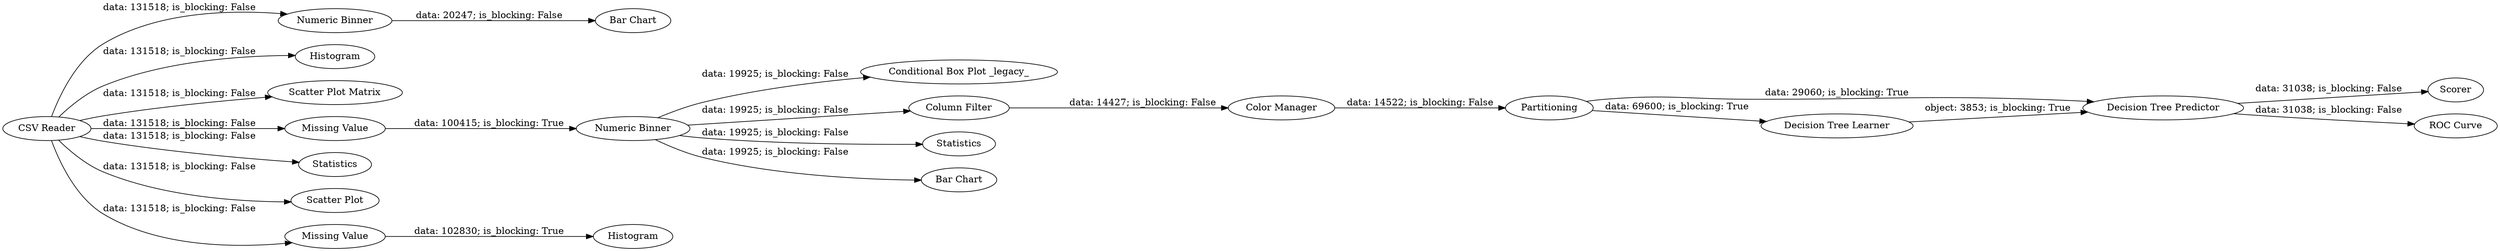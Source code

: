digraph {
	"-288594085771049870_7" [label="Numeric Binner"]
	"-288594085771049870_23" [label=Scorer]
	"-288594085771049870_19" [label=Partitioning]
	"-288594085771049870_8" [label="Numeric Binner"]
	"-288594085771049870_9" [label="Conditional Box Plot _legacy_"]
	"-288594085771049870_1" [label="CSV Reader"]
	"-288594085771049870_2" [label=Histogram]
	"-288594085771049870_12" [label=Histogram]
	"-288594085771049870_4" [label="Scatter Plot Matrix"]
	"-288594085771049870_21" [label="Decision Tree Predictor"]
	"-288594085771049870_17" [label="Column Filter"]
	"-288594085771049870_13" [label="Missing Value"]
	"-288594085771049870_20" [label="Decision Tree Learner"]
	"-288594085771049870_15" [label=Statistics]
	"-288594085771049870_18" [label="Color Manager"]
	"-288594085771049870_14" [label=Statistics]
	"-288594085771049870_16" [label="Bar Chart"]
	"-288594085771049870_3" [label="Scatter Plot"]
	"-288594085771049870_22" [label="ROC Curve"]
	"-288594085771049870_11" [label="Missing Value"]
	"-288594085771049870_10" [label="Bar Chart"]
	"-288594085771049870_20" -> "-288594085771049870_21" [label="object: 3853; is_blocking: True"]
	"-288594085771049870_21" -> "-288594085771049870_23" [label="data: 31038; is_blocking: False"]
	"-288594085771049870_7" -> "-288594085771049870_10" [label="data: 20247; is_blocking: False"]
	"-288594085771049870_13" -> "-288594085771049870_8" [label="data: 100415; is_blocking: True"]
	"-288594085771049870_1" -> "-288594085771049870_14" [label="data: 131518; is_blocking: False"]
	"-288594085771049870_17" -> "-288594085771049870_18" [label="data: 14427; is_blocking: False"]
	"-288594085771049870_19" -> "-288594085771049870_21" [label="data: 29060; is_blocking: True"]
	"-288594085771049870_19" -> "-288594085771049870_20" [label="data: 69600; is_blocking: True"]
	"-288594085771049870_8" -> "-288594085771049870_15" [label="data: 19925; is_blocking: False"]
	"-288594085771049870_8" -> "-288594085771049870_9" [label="data: 19925; is_blocking: False"]
	"-288594085771049870_1" -> "-288594085771049870_3" [label="data: 131518; is_blocking: False"]
	"-288594085771049870_8" -> "-288594085771049870_17" [label="data: 19925; is_blocking: False"]
	"-288594085771049870_18" -> "-288594085771049870_19" [label="data: 14522; is_blocking: False"]
	"-288594085771049870_1" -> "-288594085771049870_13" [label="data: 131518; is_blocking: False"]
	"-288594085771049870_1" -> "-288594085771049870_4" [label="data: 131518; is_blocking: False"]
	"-288594085771049870_8" -> "-288594085771049870_16" [label="data: 19925; is_blocking: False"]
	"-288594085771049870_11" -> "-288594085771049870_12" [label="data: 102830; is_blocking: True"]
	"-288594085771049870_1" -> "-288594085771049870_7" [label="data: 131518; is_blocking: False"]
	"-288594085771049870_21" -> "-288594085771049870_22" [label="data: 31038; is_blocking: False"]
	"-288594085771049870_1" -> "-288594085771049870_2" [label="data: 131518; is_blocking: False"]
	"-288594085771049870_1" -> "-288594085771049870_11" [label="data: 131518; is_blocking: False"]
	rankdir=LR
}
